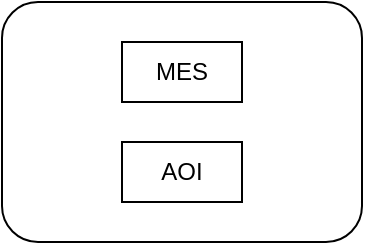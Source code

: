 <mxfile version="13.8.1" type="github">
  <diagram id="MMRdu9ngsmEClrq-RV1K" name="Page-1">
    <mxGraphModel dx="1038" dy="548" grid="1" gridSize="10" guides="1" tooltips="1" connect="1" arrows="1" fold="1" page="1" pageScale="1" pageWidth="827" pageHeight="1169" math="0" shadow="0">
      <root>
        <mxCell id="0" />
        <mxCell id="1" parent="0" />
        <mxCell id="v8tqsB4sWw4K8wcLXjVV-1" value="" style="rounded=1;whiteSpace=wrap;html=1;" vertex="1" parent="1">
          <mxGeometry x="460" y="70" width="180" height="120" as="geometry" />
        </mxCell>
        <mxCell id="v8tqsB4sWw4K8wcLXjVV-3" value="MES" style="rounded=0;whiteSpace=wrap;html=1;" vertex="1" parent="1">
          <mxGeometry x="520" y="90" width="60" height="30" as="geometry" />
        </mxCell>
        <mxCell id="v8tqsB4sWw4K8wcLXjVV-4" value="AOI" style="rounded=0;whiteSpace=wrap;html=1;" vertex="1" parent="1">
          <mxGeometry x="520" y="140" width="60" height="30" as="geometry" />
        </mxCell>
      </root>
    </mxGraphModel>
  </diagram>
</mxfile>
